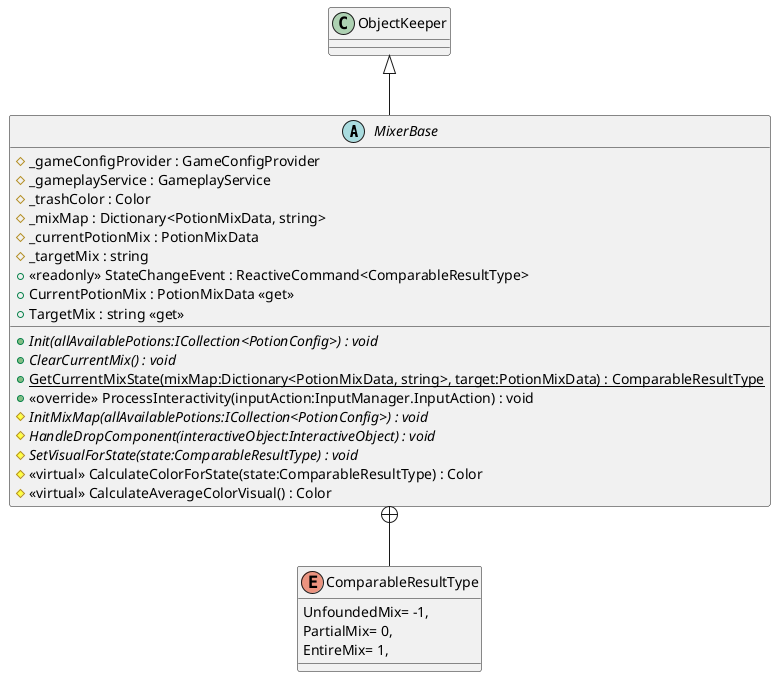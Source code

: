 @startuml
abstract class MixerBase {
    # _gameConfigProvider : GameConfigProvider
    # _gameplayService : GameplayService
    # _trashColor : Color
    # _mixMap : Dictionary<PotionMixData, string>
    # _currentPotionMix : PotionMixData
    # _targetMix : string
    + <<readonly>> StateChangeEvent : ReactiveCommand<ComparableResultType>
    + CurrentPotionMix : PotionMixData <<get>>
    + TargetMix : string <<get>>
    + {abstract} Init(allAvailablePotions:ICollection<PotionConfig>) : void
    + {abstract} ClearCurrentMix() : void
    + {static} GetCurrentMixState(mixMap:Dictionary<PotionMixData, string>, target:PotionMixData) : ComparableResultType
    + <<override>> ProcessInteractivity(inputAction:InputManager.InputAction) : void
    # {abstract} InitMixMap(allAvailablePotions:ICollection<PotionConfig>) : void
    # {abstract} HandleDropComponent(interactiveObject:InteractiveObject) : void
    # {abstract} SetVisualForState(state:ComparableResultType) : void
    # <<virtual>> CalculateColorForState(state:ComparableResultType) : Color
    # <<virtual>> CalculateAverageColorVisual() : Color
}
enum ComparableResultType {
    UnfoundedMix= -1,
    PartialMix= 0,
    EntireMix= 1,
}
ObjectKeeper <|-- MixerBase
MixerBase +-- ComparableResultType
@enduml
